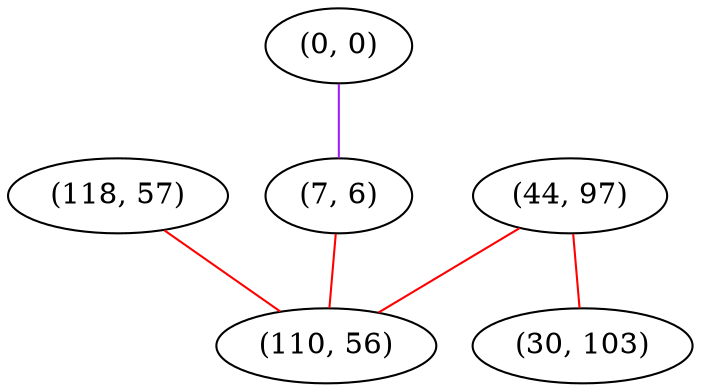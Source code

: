 graph "" {
"(118, 57)";
"(0, 0)";
"(44, 97)";
"(7, 6)";
"(110, 56)";
"(30, 103)";
"(118, 57)" -- "(110, 56)"  [color=red, key=0, weight=1];
"(0, 0)" -- "(7, 6)"  [color=purple, key=0, weight=4];
"(44, 97)" -- "(30, 103)"  [color=red, key=0, weight=1];
"(44, 97)" -- "(110, 56)"  [color=red, key=0, weight=1];
"(7, 6)" -- "(110, 56)"  [color=red, key=0, weight=1];
}
